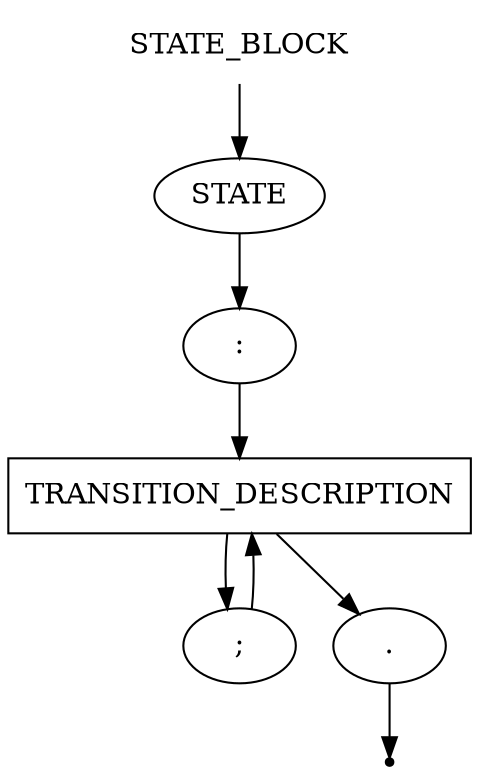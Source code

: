 digraph STATE_BLOCK {
    start [label=STATE_BLOCK shape=plaintext]
    A [label=STATE shape=oval]
    B [label=":" shape=oval]
    C [label=TRANSITION_DESCRIPTION shape=box]
    D [label=";" shape=oval]
    E [label="." shape=oval]
    end [label="" shape=point]
    start -> A
    A -> B
    B -> C
    C -> D
    C -> E
    D -> C
    E -> end
}

